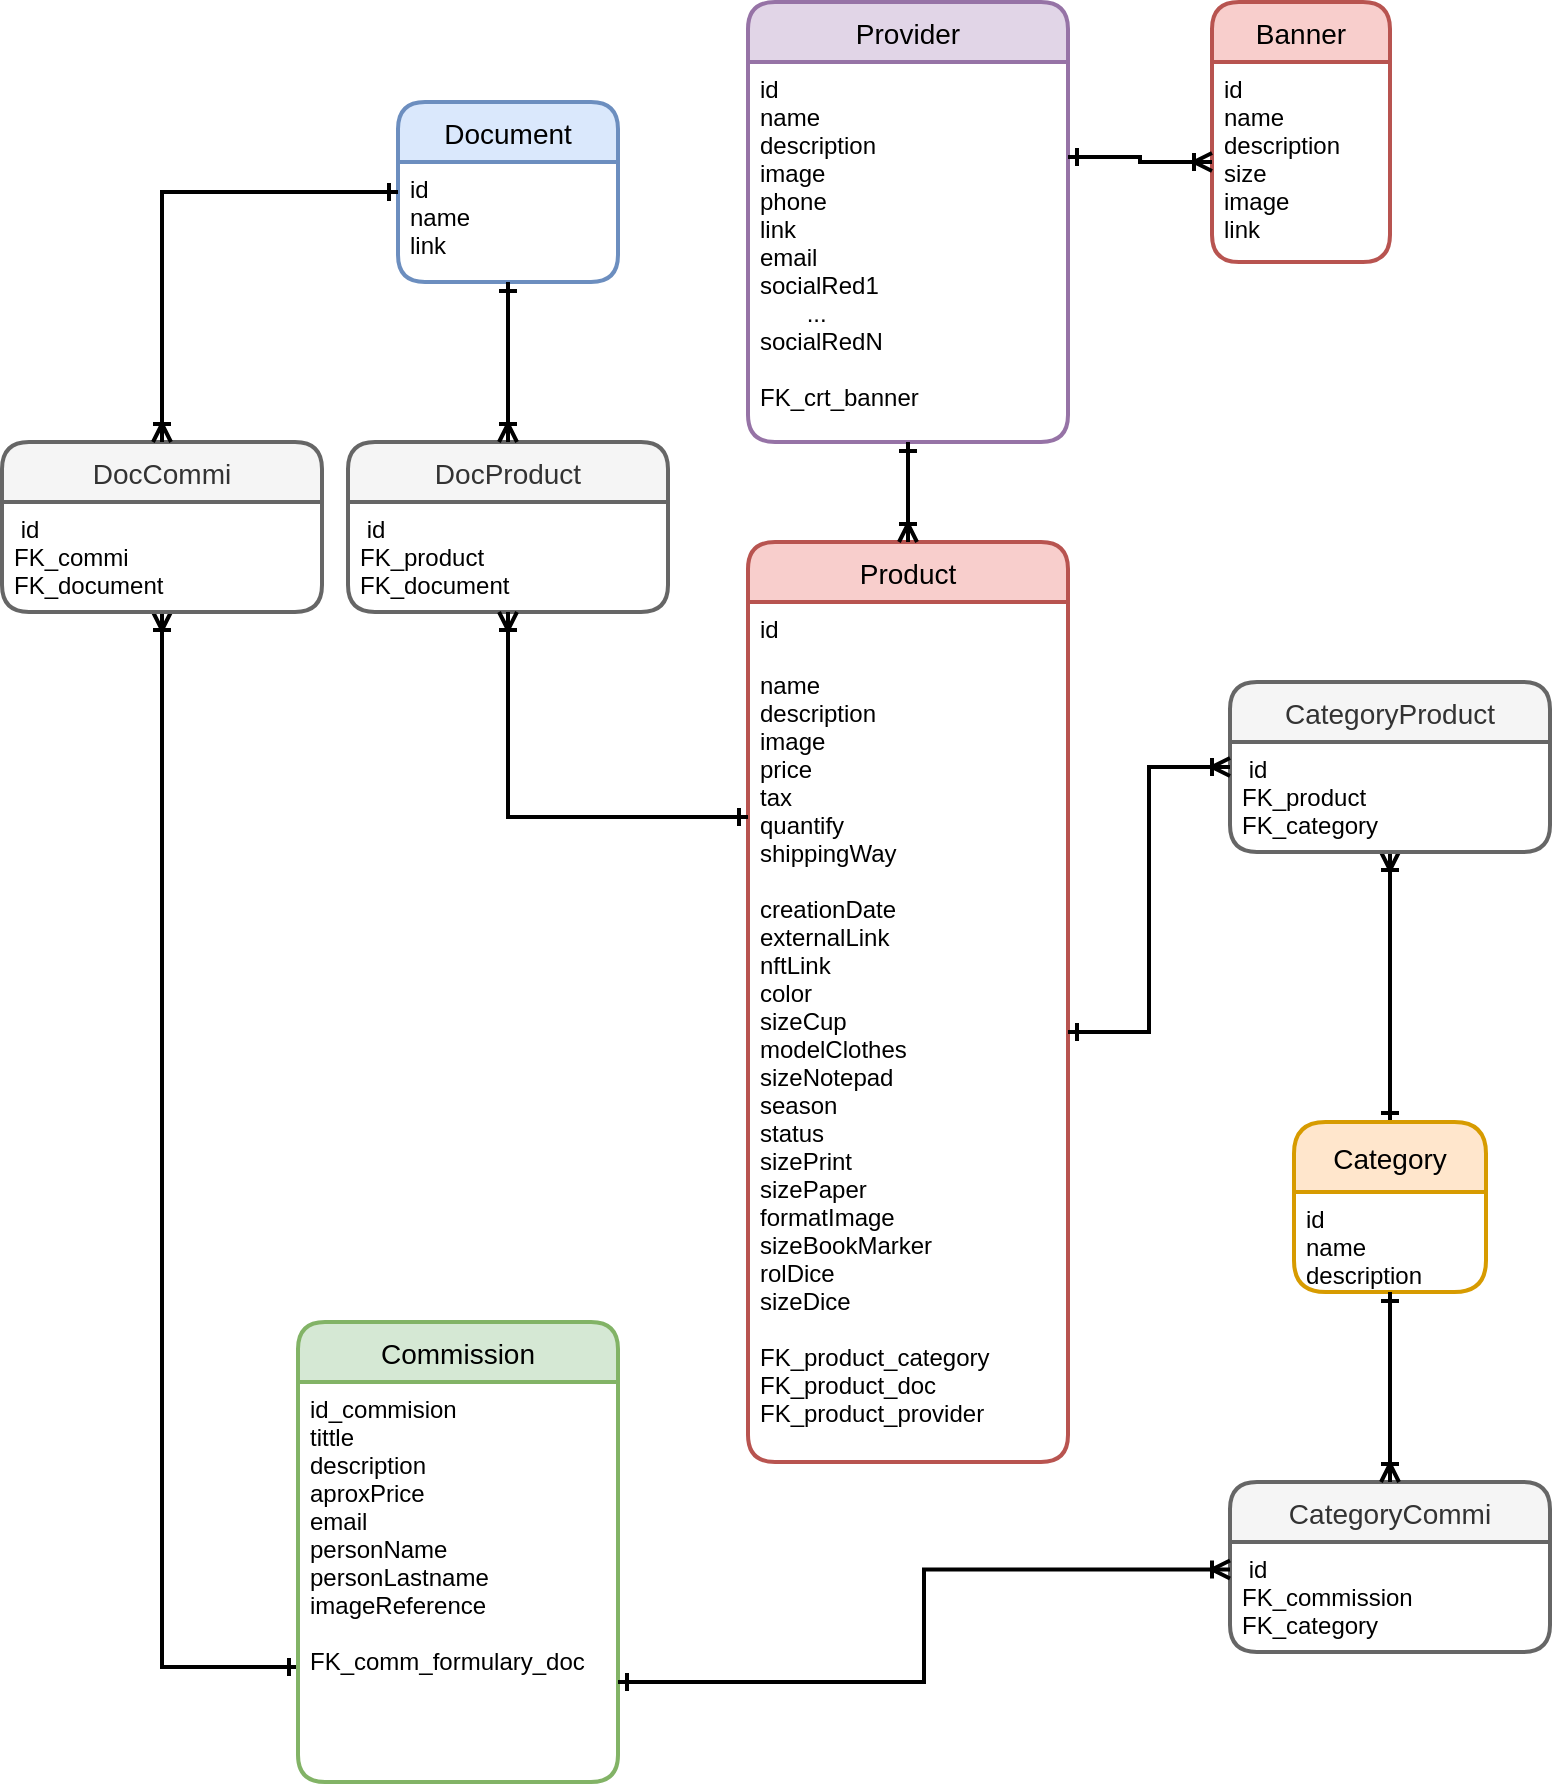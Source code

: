 <mxfile version="20.8.16" type="device"><diagram name="Página-1" id="Iu8FLch_JWrcS_z4lGP2"><mxGraphModel dx="1036" dy="623" grid="1" gridSize="10" guides="1" tooltips="1" connect="1" arrows="1" fold="1" page="1" pageScale="1" pageWidth="827" pageHeight="1169" math="0" shadow="0"><root><mxCell id="0"/><mxCell id="1" parent="0"/><mxCell id="5teb7ztwnuxIfXRW8JF4-1" value="Product" style="swimlane;childLayout=stackLayout;horizontal=1;startSize=30;horizontalStack=0;rounded=1;fontSize=14;fontStyle=0;strokeWidth=2;resizeParent=0;resizeLast=1;shadow=0;dashed=0;align=center;fillColor=#f8cecc;strokeColor=#b85450;" parent="1" vertex="1"><mxGeometry x="403" y="440" width="160" height="460" as="geometry"/></mxCell><mxCell id="5teb7ztwnuxIfXRW8JF4-2" value="id&#10;&#10;name&#10;description&#10;image&#10;price&#10;tax&#10;quantify&#10;shippingWay&#10;&#10;creationDate&#10;externalLink&#10;nftLink&#10;color&#10;sizeCup&#10;modelClothes&#10;sizeNotepad&#10;season&#10;status&#10;sizePrint&#10;sizePaper&#10;formatImage&#10;sizeBookMarker&#10;rolDice&#10;sizeDice&#10;&#10;FK_product_category&#10;FK_product_doc&#10;FK_product_provider" style="align=left;strokeColor=none;fillColor=none;spacingLeft=4;fontSize=12;verticalAlign=top;resizable=0;rotatable=0;part=1;" parent="5teb7ztwnuxIfXRW8JF4-1" vertex="1"><mxGeometry y="30" width="160" height="430" as="geometry"/></mxCell><mxCell id="-aonJeYqKSzbTnb9MoGG-14" style="edgeStyle=orthogonalEdgeStyle;rounded=0;orthogonalLoop=1;jettySize=auto;html=1;entryX=0.5;entryY=1;entryDx=0;entryDy=0;strokeWidth=2;startArrow=ERone;startFill=0;endArrow=ERoneToMany;endFill=0;" parent="1" source="5teb7ztwnuxIfXRW8JF4-3" target="5teb7ztwnuxIfXRW8JF4-18" edge="1"><mxGeometry relative="1" as="geometry"/></mxCell><mxCell id="5teb7ztwnuxIfXRW8JF4-3" value="Category" style="swimlane;childLayout=stackLayout;horizontal=1;startSize=35;horizontalStack=0;rounded=1;fontSize=14;fontStyle=0;strokeWidth=2;resizeParent=0;resizeLast=1;shadow=0;dashed=0;align=center;fillColor=#ffe6cc;strokeColor=#d79b00;" parent="1" vertex="1"><mxGeometry x="676" y="730" width="96" height="85" as="geometry"/></mxCell><mxCell id="5teb7ztwnuxIfXRW8JF4-4" value="id&#10;name&#10;description" style="align=left;strokeColor=none;fillColor=none;spacingLeft=4;fontSize=12;verticalAlign=top;resizable=0;rotatable=0;part=1;" parent="5teb7ztwnuxIfXRW8JF4-3" vertex="1"><mxGeometry y="35" width="96" height="50" as="geometry"/></mxCell><mxCell id="5dINUUAbui3QjOTDyzVw-2" style="edgeStyle=orthogonalEdgeStyle;rounded=0;orthogonalLoop=1;jettySize=auto;html=1;exitX=0;exitY=0.75;exitDx=0;exitDy=0;entryX=0.5;entryY=1;entryDx=0;entryDy=0;startArrow=ERone;startFill=0;endArrow=ERoneToMany;endFill=0;strokeWidth=2;" parent="1" source="5teb7ztwnuxIfXRW8JF4-7" target="W42b1EU6eea9YoOkHwOs-2" edge="1"><mxGeometry relative="1" as="geometry"><Array as="points"><mxPoint x="110" y="1003"/></Array></mxGeometry></mxCell><mxCell id="5teb7ztwnuxIfXRW8JF4-7" value="Commission" style="swimlane;childLayout=stackLayout;horizontal=1;startSize=30;horizontalStack=0;rounded=1;fontSize=14;fontStyle=0;strokeWidth=2;resizeParent=0;resizeLast=1;shadow=0;dashed=0;align=center;fillColor=#d5e8d4;strokeColor=#82b366;" parent="1" vertex="1"><mxGeometry x="178" y="830" width="160" height="230" as="geometry"/></mxCell><mxCell id="5teb7ztwnuxIfXRW8JF4-8" value="id_commision&#10;tittle&#10;description&#10;aproxPrice&#10;email&#10;personName&#10;personLastname&#10;imageReference&#10;&#10;FK_comm_formulary_doc&#10;" style="align=left;strokeColor=none;fillColor=none;spacingLeft=4;fontSize=12;verticalAlign=top;resizable=0;rotatable=0;part=1;" parent="5teb7ztwnuxIfXRW8JF4-7" vertex="1"><mxGeometry y="30" width="160" height="200" as="geometry"/></mxCell><mxCell id="5teb7ztwnuxIfXRW8JF4-9" value="Document" style="swimlane;childLayout=stackLayout;horizontal=1;startSize=30;horizontalStack=0;rounded=1;fontSize=14;fontStyle=0;strokeWidth=2;resizeParent=0;resizeLast=1;shadow=0;dashed=0;align=center;fillColor=#dae8fc;strokeColor=#6c8ebf;" parent="1" vertex="1"><mxGeometry x="228" y="220" width="110" height="90" as="geometry"/></mxCell><mxCell id="5teb7ztwnuxIfXRW8JF4-10" value="id&#10;name&#10;link" style="align=left;strokeColor=none;fillColor=none;spacingLeft=4;fontSize=12;verticalAlign=top;resizable=0;rotatable=0;part=1;" parent="5teb7ztwnuxIfXRW8JF4-9" vertex="1"><mxGeometry y="30" width="110" height="60" as="geometry"/></mxCell><mxCell id="5teb7ztwnuxIfXRW8JF4-11" value="Provider" style="swimlane;childLayout=stackLayout;horizontal=1;startSize=30;horizontalStack=0;rounded=1;fontSize=14;fontStyle=0;strokeWidth=2;resizeParent=0;resizeLast=1;shadow=0;dashed=0;align=center;fillColor=#e1d5e7;strokeColor=#9673a6;" parent="1" vertex="1"><mxGeometry x="403" y="170" width="160" height="220" as="geometry"/></mxCell><mxCell id="5teb7ztwnuxIfXRW8JF4-12" value="id&#10;name&#10;description&#10;image&#10;phone&#10;link&#10;email&#10;socialRed1&#10;       ...&#10;socialRedN&#10;&#10;FK_crt_banner" style="align=left;strokeColor=none;fillColor=none;spacingLeft=4;fontSize=12;verticalAlign=top;resizable=0;rotatable=0;part=1;" parent="5teb7ztwnuxIfXRW8JF4-11" vertex="1"><mxGeometry y="30" width="160" height="190" as="geometry"/></mxCell><mxCell id="5teb7ztwnuxIfXRW8JF4-15" value="Banner" style="swimlane;childLayout=stackLayout;horizontal=1;startSize=30;horizontalStack=0;rounded=1;fontSize=14;fontStyle=0;strokeWidth=2;resizeParent=0;resizeLast=1;shadow=0;dashed=0;align=center;fillColor=#f8cecc;strokeColor=#b85450;" parent="1" vertex="1"><mxGeometry x="635" y="170" width="89" height="130" as="geometry"/></mxCell><mxCell id="5teb7ztwnuxIfXRW8JF4-16" value="id&#10;name&#10;description&#10;size&#10;image&#10;link" style="align=left;strokeColor=none;fillColor=none;spacingLeft=4;fontSize=12;verticalAlign=top;resizable=0;rotatable=0;part=1;" parent="5teb7ztwnuxIfXRW8JF4-15" vertex="1"><mxGeometry y="30" width="89" height="100" as="geometry"/></mxCell><mxCell id="5teb7ztwnuxIfXRW8JF4-17" value="CategoryProduct" style="swimlane;childLayout=stackLayout;horizontal=1;startSize=30;horizontalStack=0;rounded=1;fontSize=14;fontStyle=0;strokeWidth=2;resizeParent=0;resizeLast=1;shadow=0;dashed=0;align=center;fillColor=#f5f5f5;fontColor=#333333;strokeColor=#666666;" parent="1" vertex="1"><mxGeometry x="644" y="510" width="160" height="85" as="geometry"/></mxCell><mxCell id="5teb7ztwnuxIfXRW8JF4-18" value=" id&#10;FK_product&#10;FK_category" style="align=left;strokeColor=none;fillColor=none;spacingLeft=4;fontSize=12;verticalAlign=top;resizable=0;rotatable=0;part=1;" parent="5teb7ztwnuxIfXRW8JF4-17" vertex="1"><mxGeometry y="30" width="160" height="55" as="geometry"/></mxCell><mxCell id="-aonJeYqKSzbTnb9MoGG-13" style="edgeStyle=orthogonalEdgeStyle;rounded=0;orthogonalLoop=1;jettySize=auto;html=1;entryX=0;entryY=0.5;entryDx=0;entryDy=0;strokeWidth=2;startArrow=ERone;startFill=0;endArrow=ERoneToMany;endFill=0;" parent="1" source="5teb7ztwnuxIfXRW8JF4-2" target="5teb7ztwnuxIfXRW8JF4-17" edge="1"><mxGeometry relative="1" as="geometry"/></mxCell><mxCell id="-aonJeYqKSzbTnb9MoGG-17" value="CategoryCommi" style="swimlane;childLayout=stackLayout;horizontal=1;startSize=30;horizontalStack=0;rounded=1;fontSize=14;fontStyle=0;strokeWidth=2;resizeParent=0;resizeLast=1;shadow=0;dashed=0;align=center;fillColor=#f5f5f5;fontColor=#333333;strokeColor=#666666;" parent="1" vertex="1"><mxGeometry x="644" y="910" width="160" height="85" as="geometry"/></mxCell><mxCell id="-aonJeYqKSzbTnb9MoGG-18" value=" id&#10;FK_commission&#10;FK_category" style="align=left;strokeColor=none;fillColor=none;spacingLeft=4;fontSize=12;verticalAlign=top;resizable=0;rotatable=0;part=1;" parent="-aonJeYqKSzbTnb9MoGG-17" vertex="1"><mxGeometry y="30" width="160" height="55" as="geometry"/></mxCell><mxCell id="-aonJeYqKSzbTnb9MoGG-20" style="edgeStyle=orthogonalEdgeStyle;rounded=0;orthogonalLoop=1;jettySize=auto;html=1;entryX=0.5;entryY=0;entryDx=0;entryDy=0;strokeWidth=2;startArrow=ERone;startFill=0;endArrow=ERoneToMany;endFill=0;exitX=0.5;exitY=1;exitDx=0;exitDy=0;" parent="1" source="5teb7ztwnuxIfXRW8JF4-4" target="-aonJeYqKSzbTnb9MoGG-17" edge="1"><mxGeometry relative="1" as="geometry"><mxPoint x="724" y="1010" as="sourcePoint"/></mxGeometry></mxCell><mxCell id="-aonJeYqKSzbTnb9MoGG-21" style="edgeStyle=orthogonalEdgeStyle;rounded=0;orthogonalLoop=1;jettySize=auto;html=1;exitX=1;exitY=0.75;exitDx=0;exitDy=0;entryX=0;entryY=0.25;entryDx=0;entryDy=0;strokeWidth=2;startArrow=ERone;startFill=0;endArrow=ERoneToMany;endFill=0;" parent="1" source="5teb7ztwnuxIfXRW8JF4-8" target="-aonJeYqKSzbTnb9MoGG-18" edge="1"><mxGeometry relative="1" as="geometry"/></mxCell><mxCell id="-aonJeYqKSzbTnb9MoGG-22" style="edgeStyle=orthogonalEdgeStyle;rounded=0;orthogonalLoop=1;jettySize=auto;html=1;entryX=0.5;entryY=0;entryDx=0;entryDy=0;strokeWidth=2;startArrow=ERone;startFill=0;endArrow=ERoneToMany;endFill=0;" parent="1" source="5teb7ztwnuxIfXRW8JF4-12" target="5teb7ztwnuxIfXRW8JF4-1" edge="1"><mxGeometry relative="1" as="geometry"/></mxCell><mxCell id="-aonJeYqKSzbTnb9MoGG-23" style="edgeStyle=orthogonalEdgeStyle;rounded=0;orthogonalLoop=1;jettySize=auto;html=1;exitX=1;exitY=0.25;exitDx=0;exitDy=0;entryX=0;entryY=0.5;entryDx=0;entryDy=0;strokeWidth=2;startArrow=ERone;startFill=0;endArrow=ERoneToMany;endFill=0;" parent="1" source="5teb7ztwnuxIfXRW8JF4-12" target="5teb7ztwnuxIfXRW8JF4-16" edge="1"><mxGeometry relative="1" as="geometry"/></mxCell><mxCell id="-aonJeYqKSzbTnb9MoGG-25" value="DocProduct" style="swimlane;childLayout=stackLayout;horizontal=1;startSize=30;horizontalStack=0;rounded=1;fontSize=14;fontStyle=0;strokeWidth=2;resizeParent=0;resizeLast=1;shadow=0;dashed=0;align=center;fillColor=#f5f5f5;fontColor=#333333;strokeColor=#666666;" parent="1" vertex="1"><mxGeometry x="203" y="390" width="160" height="85" as="geometry"/></mxCell><mxCell id="-aonJeYqKSzbTnb9MoGG-26" value=" id&#10;FK_product&#10;FK_document" style="align=left;strokeColor=none;fillColor=none;spacingLeft=4;fontSize=12;verticalAlign=top;resizable=0;rotatable=0;part=1;" parent="-aonJeYqKSzbTnb9MoGG-25" vertex="1"><mxGeometry y="30" width="160" height="55" as="geometry"/></mxCell><mxCell id="-aonJeYqKSzbTnb9MoGG-27" style="edgeStyle=orthogonalEdgeStyle;rounded=0;orthogonalLoop=1;jettySize=auto;html=1;exitX=0;exitY=0.25;exitDx=0;exitDy=0;entryX=0.5;entryY=1;entryDx=0;entryDy=0;strokeWidth=2;startArrow=ERone;startFill=0;endArrow=ERoneToMany;endFill=0;" parent="1" source="5teb7ztwnuxIfXRW8JF4-2" target="-aonJeYqKSzbTnb9MoGG-26" edge="1"><mxGeometry relative="1" as="geometry"/></mxCell><mxCell id="-aonJeYqKSzbTnb9MoGG-29" style="edgeStyle=orthogonalEdgeStyle;rounded=0;orthogonalLoop=1;jettySize=auto;html=1;entryX=0.5;entryY=0;entryDx=0;entryDy=0;strokeWidth=2;startArrow=ERone;startFill=0;endArrow=ERoneToMany;endFill=0;" parent="1" source="5teb7ztwnuxIfXRW8JF4-10" target="-aonJeYqKSzbTnb9MoGG-25" edge="1"><mxGeometry relative="1" as="geometry"/></mxCell><mxCell id="W42b1EU6eea9YoOkHwOs-1" value="DocCommi" style="swimlane;childLayout=stackLayout;horizontal=1;startSize=30;horizontalStack=0;rounded=1;fontSize=14;fontStyle=0;strokeWidth=2;resizeParent=0;resizeLast=1;shadow=0;dashed=0;align=center;fillColor=#f5f5f5;fontColor=#333333;strokeColor=#666666;" vertex="1" parent="1"><mxGeometry x="30" y="390" width="160" height="85" as="geometry"/></mxCell><mxCell id="W42b1EU6eea9YoOkHwOs-2" value=" id&#10;FK_commi&#10;FK_document" style="align=left;strokeColor=none;fillColor=none;spacingLeft=4;fontSize=12;verticalAlign=top;resizable=0;rotatable=0;part=1;" vertex="1" parent="W42b1EU6eea9YoOkHwOs-1"><mxGeometry y="30" width="160" height="55" as="geometry"/></mxCell><mxCell id="W42b1EU6eea9YoOkHwOs-3" style="edgeStyle=orthogonalEdgeStyle;rounded=0;orthogonalLoop=1;jettySize=auto;html=1;exitX=0;exitY=0.25;exitDx=0;exitDy=0;startArrow=ERone;startFill=0;endArrow=ERoneToMany;endFill=0;strokeWidth=2;entryX=0.5;entryY=0;entryDx=0;entryDy=0;" edge="1" parent="1" source="5teb7ztwnuxIfXRW8JF4-10" target="W42b1EU6eea9YoOkHwOs-1"><mxGeometry relative="1" as="geometry"><Array as="points"><mxPoint x="110" y="265"/></Array><mxPoint x="188" y="1012.5" as="sourcePoint"/><mxPoint x="120" y="360" as="targetPoint"/></mxGeometry></mxCell></root></mxGraphModel></diagram></mxfile>